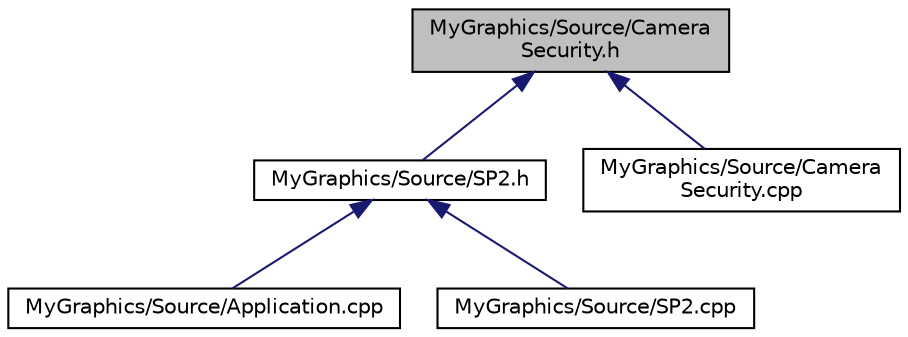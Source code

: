 digraph "MyGraphics/Source/CameraSecurity.h"
{
  bgcolor="transparent";
  edge [fontname="Helvetica",fontsize="10",labelfontname="Helvetica",labelfontsize="10"];
  node [fontname="Helvetica",fontsize="10",shape=record];
  Node1 [label="MyGraphics/Source/Camera\lSecurity.h",height=0.2,width=0.4,color="black", fillcolor="grey75", style="filled", fontcolor="black"];
  Node1 -> Node2 [dir="back",color="midnightblue",fontsize="10",style="solid",fontname="Helvetica"];
  Node2 [label="MyGraphics/Source/SP2.h",height=0.2,width=0.4,color="black",URL="$SP2_8h.html",tooltip="Main Header File for SP2. "];
  Node2 -> Node3 [dir="back",color="midnightblue",fontsize="10",style="solid",fontname="Helvetica"];
  Node3 [label="MyGraphics/Source/Application.cpp",height=0.2,width=0.4,color="black",URL="$Application_8cpp.html",tooltip="Codes to initiate and work the application. "];
  Node2 -> Node4 [dir="back",color="midnightblue",fontsize="10",style="solid",fontname="Helvetica"];
  Node4 [label="MyGraphics/Source/SP2.cpp",height=0.2,width=0.4,color="black",URL="$SP2_8cpp.html",tooltip="Codes to update and render the application. "];
  Node1 -> Node5 [dir="back",color="midnightblue",fontsize="10",style="solid",fontname="Helvetica"];
  Node5 [label="MyGraphics/Source/Camera\lSecurity.cpp",height=0.2,width=0.4,color="black",URL="$CameraSecurity_8cpp.html",tooltip="Codes to update the Security Cameras. "];
}
